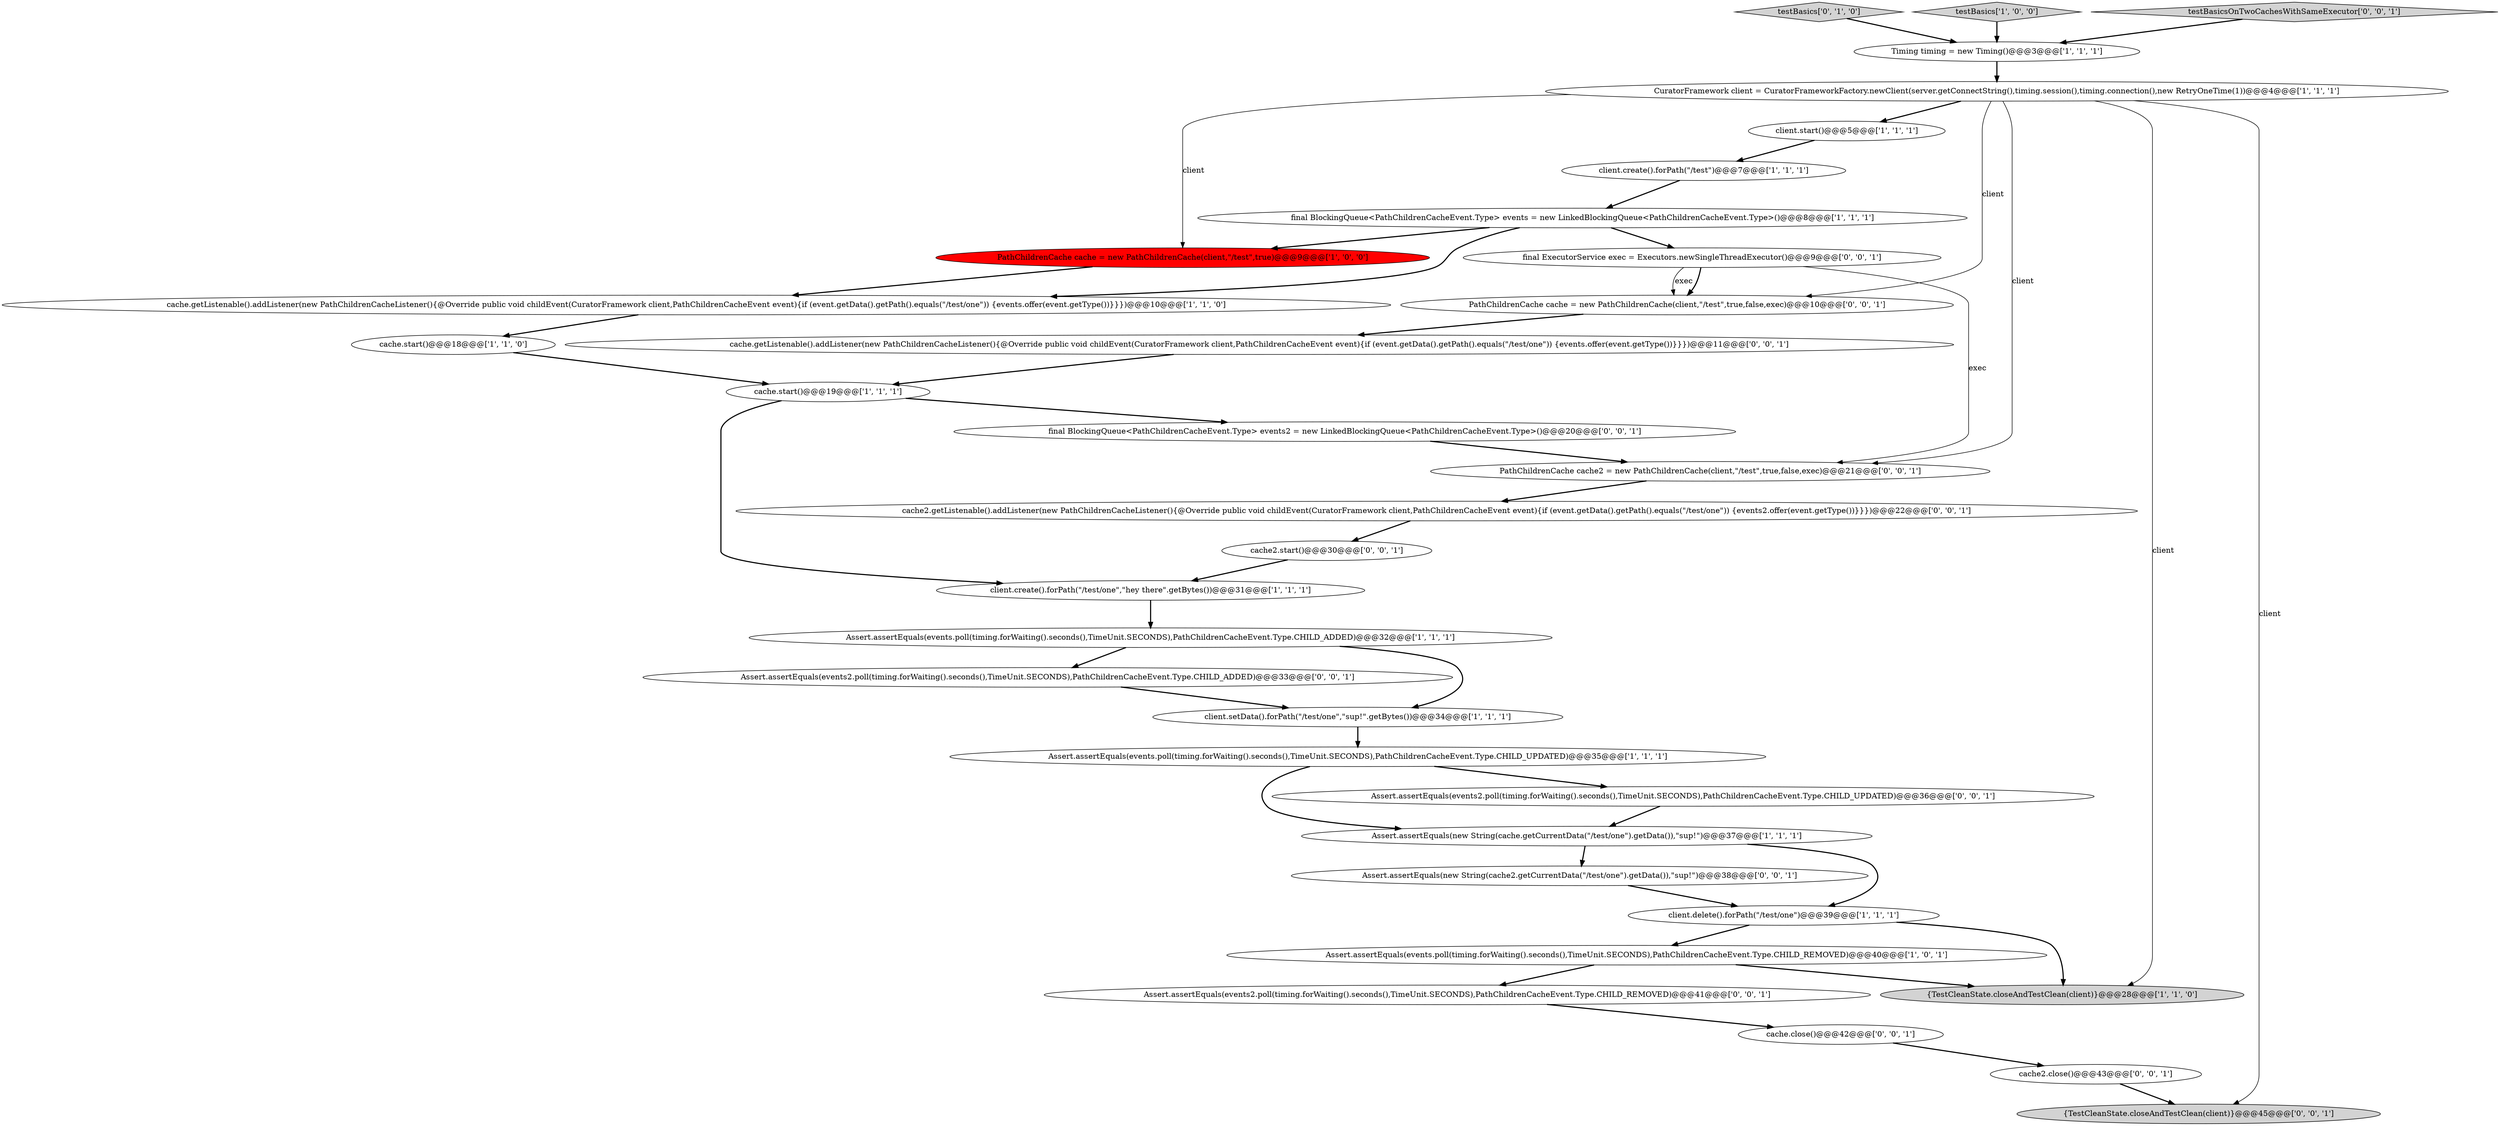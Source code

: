 digraph {
25 [style = filled, label = "PathChildrenCache cache2 = new PathChildrenCache(client,\"/test\",true,false,exec)@@@21@@@['0', '0', '1']", fillcolor = white, shape = ellipse image = "AAA0AAABBB3BBB"];
19 [style = filled, label = "cache2.close()@@@43@@@['0', '0', '1']", fillcolor = white, shape = ellipse image = "AAA0AAABBB3BBB"];
20 [style = filled, label = "cache.getListenable().addListener(new PathChildrenCacheListener(){@Override public void childEvent(CuratorFramework client,PathChildrenCacheEvent event){if (event.getData().getPath().equals(\"/test/one\")) {events.offer(event.getType())}}})@@@11@@@['0', '0', '1']", fillcolor = white, shape = ellipse image = "AAA0AAABBB3BBB"];
15 [style = filled, label = "cache.start()@@@19@@@['1', '1', '1']", fillcolor = white, shape = ellipse image = "AAA0AAABBB1BBB"];
14 [style = filled, label = "CuratorFramework client = CuratorFrameworkFactory.newClient(server.getConnectString(),timing.session(),timing.connection(),new RetryOneTime(1))@@@4@@@['1', '1', '1']", fillcolor = white, shape = ellipse image = "AAA0AAABBB1BBB"];
4 [style = filled, label = "Timing timing = new Timing()@@@3@@@['1', '1', '1']", fillcolor = white, shape = ellipse image = "AAA0AAABBB1BBB"];
17 [style = filled, label = "client.setData().forPath(\"/test/one\",\"sup!\".getBytes())@@@34@@@['1', '1', '1']", fillcolor = white, shape = ellipse image = "AAA0AAABBB1BBB"];
33 [style = filled, label = "cache2.start()@@@30@@@['0', '0', '1']", fillcolor = white, shape = ellipse image = "AAA0AAABBB3BBB"];
30 [style = filled, label = "Assert.assertEquals(new String(cache2.getCurrentData(\"/test/one\").getData()),\"sup!\")@@@38@@@['0', '0', '1']", fillcolor = white, shape = ellipse image = "AAA0AAABBB3BBB"];
18 [style = filled, label = "testBasics['0', '1', '0']", fillcolor = lightgray, shape = diamond image = "AAA0AAABBB2BBB"];
21 [style = filled, label = "cache2.getListenable().addListener(new PathChildrenCacheListener(){@Override public void childEvent(CuratorFramework client,PathChildrenCacheEvent event){if (event.getData().getPath().equals(\"/test/one\")) {events2.offer(event.getType())}}})@@@22@@@['0', '0', '1']", fillcolor = white, shape = ellipse image = "AAA0AAABBB3BBB"];
32 [style = filled, label = "Assert.assertEquals(events2.poll(timing.forWaiting().seconds(),TimeUnit.SECONDS),PathChildrenCacheEvent.Type.CHILD_ADDED)@@@33@@@['0', '0', '1']", fillcolor = white, shape = ellipse image = "AAA0AAABBB3BBB"];
5 [style = filled, label = "PathChildrenCache cache = new PathChildrenCache(client,\"/test\",true)@@@9@@@['1', '0', '0']", fillcolor = red, shape = ellipse image = "AAA1AAABBB1BBB"];
11 [style = filled, label = "client.start()@@@5@@@['1', '1', '1']", fillcolor = white, shape = ellipse image = "AAA0AAABBB1BBB"];
31 [style = filled, label = "final ExecutorService exec = Executors.newSingleThreadExecutor()@@@9@@@['0', '0', '1']", fillcolor = white, shape = ellipse image = "AAA0AAABBB3BBB"];
6 [style = filled, label = "Assert.assertEquals(events.poll(timing.forWaiting().seconds(),TimeUnit.SECONDS),PathChildrenCacheEvent.Type.CHILD_ADDED)@@@32@@@['1', '1', '1']", fillcolor = white, shape = ellipse image = "AAA0AAABBB1BBB"];
10 [style = filled, label = "cache.start()@@@18@@@['1', '1', '0']", fillcolor = white, shape = ellipse image = "AAA0AAABBB1BBB"];
13 [style = filled, label = "Assert.assertEquals(events.poll(timing.forWaiting().seconds(),TimeUnit.SECONDS),PathChildrenCacheEvent.Type.CHILD_UPDATED)@@@35@@@['1', '1', '1']", fillcolor = white, shape = ellipse image = "AAA0AAABBB1BBB"];
2 [style = filled, label = "testBasics['1', '0', '0']", fillcolor = lightgray, shape = diamond image = "AAA0AAABBB1BBB"];
27 [style = filled, label = "Assert.assertEquals(events2.poll(timing.forWaiting().seconds(),TimeUnit.SECONDS),PathChildrenCacheEvent.Type.CHILD_REMOVED)@@@41@@@['0', '0', '1']", fillcolor = white, shape = ellipse image = "AAA0AAABBB3BBB"];
9 [style = filled, label = "cache.getListenable().addListener(new PathChildrenCacheListener(){@Override public void childEvent(CuratorFramework client,PathChildrenCacheEvent event){if (event.getData().getPath().equals(\"/test/one\")) {events.offer(event.getType())}}})@@@10@@@['1', '1', '0']", fillcolor = white, shape = ellipse image = "AAA0AAABBB1BBB"];
8 [style = filled, label = "client.create().forPath(\"/test\")@@@7@@@['1', '1', '1']", fillcolor = white, shape = ellipse image = "AAA0AAABBB1BBB"];
0 [style = filled, label = "client.create().forPath(\"/test/one\",\"hey there\".getBytes())@@@31@@@['1', '1', '1']", fillcolor = white, shape = ellipse image = "AAA0AAABBB1BBB"];
29 [style = filled, label = "final BlockingQueue<PathChildrenCacheEvent.Type> events2 = new LinkedBlockingQueue<PathChildrenCacheEvent.Type>()@@@20@@@['0', '0', '1']", fillcolor = white, shape = ellipse image = "AAA0AAABBB3BBB"];
12 [style = filled, label = "Assert.assertEquals(new String(cache.getCurrentData(\"/test/one\").getData()),\"sup!\")@@@37@@@['1', '1', '1']", fillcolor = white, shape = ellipse image = "AAA0AAABBB1BBB"];
23 [style = filled, label = "Assert.assertEquals(events2.poll(timing.forWaiting().seconds(),TimeUnit.SECONDS),PathChildrenCacheEvent.Type.CHILD_UPDATED)@@@36@@@['0', '0', '1']", fillcolor = white, shape = ellipse image = "AAA0AAABBB3BBB"];
26 [style = filled, label = "PathChildrenCache cache = new PathChildrenCache(client,\"/test\",true,false,exec)@@@10@@@['0', '0', '1']", fillcolor = white, shape = ellipse image = "AAA0AAABBB3BBB"];
7 [style = filled, label = "Assert.assertEquals(events.poll(timing.forWaiting().seconds(),TimeUnit.SECONDS),PathChildrenCacheEvent.Type.CHILD_REMOVED)@@@40@@@['1', '0', '1']", fillcolor = white, shape = ellipse image = "AAA0AAABBB1BBB"];
28 [style = filled, label = "{TestCleanState.closeAndTestClean(client)}@@@45@@@['0', '0', '1']", fillcolor = lightgray, shape = ellipse image = "AAA0AAABBB3BBB"];
24 [style = filled, label = "testBasicsOnTwoCachesWithSameExecutor['0', '0', '1']", fillcolor = lightgray, shape = diamond image = "AAA0AAABBB3BBB"];
16 [style = filled, label = "client.delete().forPath(\"/test/one\")@@@39@@@['1', '1', '1']", fillcolor = white, shape = ellipse image = "AAA0AAABBB1BBB"];
3 [style = filled, label = "{TestCleanState.closeAndTestClean(client)}@@@28@@@['1', '1', '0']", fillcolor = lightgray, shape = ellipse image = "AAA0AAABBB1BBB"];
1 [style = filled, label = "final BlockingQueue<PathChildrenCacheEvent.Type> events = new LinkedBlockingQueue<PathChildrenCacheEvent.Type>()@@@8@@@['1', '1', '1']", fillcolor = white, shape = ellipse image = "AAA0AAABBB1BBB"];
22 [style = filled, label = "cache.close()@@@42@@@['0', '0', '1']", fillcolor = white, shape = ellipse image = "AAA0AAABBB3BBB"];
1->5 [style = bold, label=""];
6->17 [style = bold, label=""];
16->3 [style = bold, label=""];
6->32 [style = bold, label=""];
4->14 [style = bold, label=""];
10->15 [style = bold, label=""];
5->9 [style = bold, label=""];
22->19 [style = bold, label=""];
0->6 [style = bold, label=""];
21->33 [style = bold, label=""];
16->7 [style = bold, label=""];
29->25 [style = bold, label=""];
12->30 [style = bold, label=""];
31->25 [style = solid, label="exec"];
12->16 [style = bold, label=""];
9->10 [style = bold, label=""];
2->4 [style = bold, label=""];
27->22 [style = bold, label=""];
7->3 [style = bold, label=""];
1->9 [style = bold, label=""];
33->0 [style = bold, label=""];
8->1 [style = bold, label=""];
31->26 [style = bold, label=""];
24->4 [style = bold, label=""];
14->26 [style = solid, label="client"];
13->12 [style = bold, label=""];
14->28 [style = solid, label="client"];
18->4 [style = bold, label=""];
14->25 [style = solid, label="client"];
15->0 [style = bold, label=""];
13->23 [style = bold, label=""];
7->27 [style = bold, label=""];
11->8 [style = bold, label=""];
14->5 [style = solid, label="client"];
23->12 [style = bold, label=""];
17->13 [style = bold, label=""];
19->28 [style = bold, label=""];
31->26 [style = solid, label="exec"];
1->31 [style = bold, label=""];
30->16 [style = bold, label=""];
20->15 [style = bold, label=""];
14->11 [style = bold, label=""];
14->3 [style = solid, label="client"];
32->17 [style = bold, label=""];
15->29 [style = bold, label=""];
26->20 [style = bold, label=""];
25->21 [style = bold, label=""];
}
